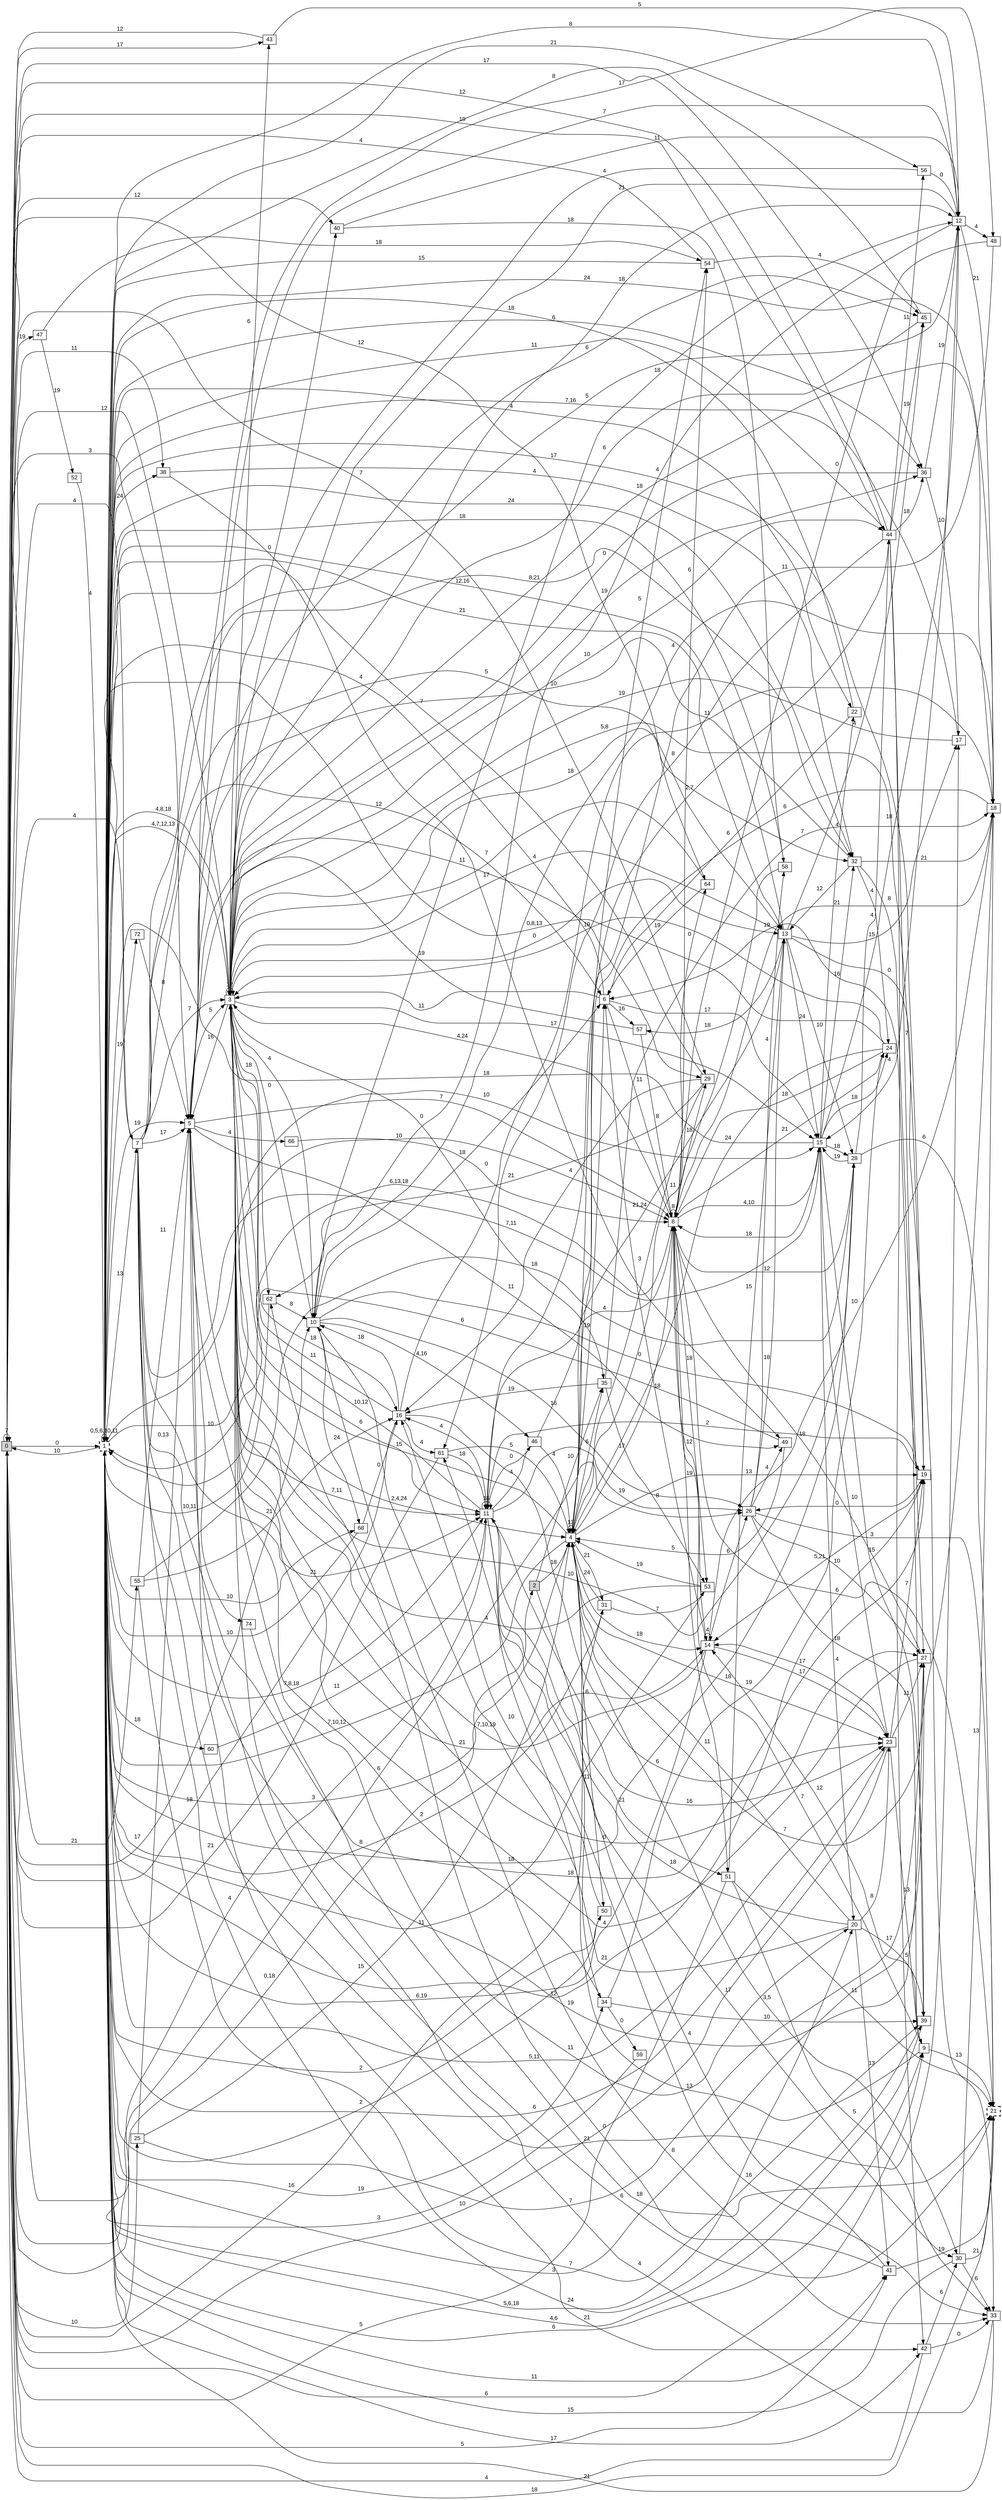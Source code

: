 digraph "NDFA" {
  rankdir=LR
  node [shape=box width=0.1 height=0.1 fontname=Arial]
  edge [fontname=Arial]
/* Estados */
 s0 [label="0" style="filled"] /* I:1 F:0 D:0 */
 s1 [label="1" style="bold,dashed"] /* I:0 F:1 D:0 */
 s2 [label="2" style="filled"] /* I:1 F:0 D:0 */
 s3 [label="3" ] /* I:0 F:0 D:0 */
 s4 [label="4" ] /* I:0 F:0 D:0 */
 s5 [label="5" ] /* I:0 F:0 D:0 */
 s6 [label="6" ] /* I:0 F:0 D:0 */
 s7 [label="7" ] /* I:0 F:0 D:0 */
 s8 [label="8" ] /* I:0 F:0 D:0 */
 s9 [label="9" ] /* I:0 F:0 D:0 */
 s10 [label="10" ] /* I:0 F:0 D:0 */
 s11 [label="11" ] /* I:0 F:0 D:0 */
 s12 [label="12" ] /* I:0 F:0 D:0 */
 s13 [label="13" ] /* I:0 F:0 D:0 */
 s14 [label="14" ] /* I:0 F:0 D:0 */
 s15 [label="15" ] /* I:0 F:0 D:0 */
 s16 [label="16" ] /* I:0 F:0 D:0 */
 s17 [label="17" ] /* I:0 F:0 D:0 */
 s18 [label="18" ] /* I:0 F:0 D:0 */
 s19 [label="19" ] /* I:0 F:0 D:0 */
 s20 [label="20" ] /* I:0 F:0 D:0 */
 s21 [label="21" style="bold,dashed"] /* I:0 F:1 D:0 */
 s22 [label="22" ] /* I:0 F:0 D:0 */
 s23 [label="23" ] /* I:0 F:0 D:0 */
 s24 [label="24" ] /* I:0 F:0 D:0 */
 s25 [label="25" ] /* I:0 F:0 D:0 */
 s26 [label="26" ] /* I:0 F:0 D:0 */
 s27 [label="27" ] /* I:0 F:0 D:0 */
 s28 [label="28" ] /* I:0 F:0 D:0 */
 s29 [label="29" ] /* I:0 F:0 D:0 */
 s30 [label="30" ] /* I:0 F:0 D:0 */
 s31 [label="31" ] /* I:0 F:0 D:0 */
 s32 [label="32" ] /* I:0 F:0 D:0 */
 s33 [label="33" ] /* I:0 F:0 D:0 */
 s34 [label="34" ] /* I:0 F:0 D:0 */
 s35 [label="35" ] /* I:0 F:0 D:0 */
 s36 [label="36" ] /* I:0 F:0 D:0 */
 s38 [label="38" ] /* I:0 F:0 D:0 */
 s39 [label="39" ] /* I:0 F:0 D:0 */
 s40 [label="40" ] /* I:0 F:0 D:0 */
 s41 [label="41" ] /* I:0 F:0 D:0 */
 s42 [label="42" ] /* I:0 F:0 D:0 */
 s43 [label="43" ] /* I:0 F:0 D:0 */
 s44 [label="44" ] /* I:0 F:0 D:0 */
 s45 [label="45" ] /* I:0 F:0 D:0 */
 s46 [label="46" ] /* I:0 F:0 D:0 */
 s47 [label="47" ] /* I:0 F:0 D:0 */
 s48 [label="48" ] /* I:0 F:0 D:0 */
 s49 [label="49" ] /* I:0 F:0 D:0 */
 s50 [label="50" ] /* I:0 F:0 D:0 */
 s51 [label="51" ] /* I:0 F:0 D:0 */
 s52 [label="52" ] /* I:0 F:0 D:0 */
 s53 [label="53" ] /* I:0 F:0 D:0 */
 s54 [label="54" ] /* I:0 F:0 D:0 */
 s55 [label="55" ] /* I:0 F:0 D:0 */
 s56 [label="56" ] /* I:0 F:0 D:0 */
 s57 [label="57" ] /* I:0 F:0 D:0 */
 s58 [label="58" ] /* I:0 F:0 D:0 */
 s59 [label="59" ] /* I:0 F:0 D:0 */
 s60 [label="60" ] /* I:0 F:0 D:0 */
 s61 [label="61" ] /* I:0 F:0 D:0 */
 s62 [label="62" ] /* I:0 F:0 D:0 */
 s64 [label="64" ] /* I:0 F:0 D:0 */
 s66 [label="66" ] /* I:0 F:0 D:0 */
 s68 [label="68" ] /* I:0 F:0 D:0 */
 s72 [label="72" ] /* I:0 F:0 D:0 */
 s74 [label="74" ] /* I:0 F:0 D:0 */
/* Transiciones */
  s0 -> s0 [label="7"]
  s0 -> s1 [label="0"]
  s0 -> s4 [label="0,18"]
  s0 -> s5 [label="3"]
  s0 -> s7 [label="4"]
  s0 -> s9 [label="6"]
  s0 -> s10 [label="17"]
  s0 -> s21 [label="18"]
  s0 -> s25 [label="10"]
  s0 -> s26 [label="6"]
  s0 -> s29 [label="7"]
  s0 -> s31 [label="16"]
  s0 -> s36 [label="17"]
  s0 -> s38 [label="11"]
  s0 -> s40 [label="12"]
  s0 -> s41 [label="5"]
  s0 -> s43 [label="17"]
  s0 -> s44 [label="19"]
  s0 -> s47 [label="19"]
  s0 -> s55 [label="21"]
  s0 -> s64 [label="12"]
  s1 -> s0 [label="10"]
  s1 -> s1 [label="0,5,6,10,11"]
  s1 -> s2 [label="3"]
  s1 -> s3 [label="4,7,12,13"]
  s1 -> s5 [label="19"]
  s1 -> s7 [label="13"]
  s1 -> s8 [label="10"]
  s1 -> s9 [label="6"]
  s1 -> s11 [label="7,8,18"]
  s1 -> s12 [label="8"]
  s1 -> s13 [label="21"]
  s1 -> s15 [label="10"]
  s1 -> s19 [label="12"]
  s1 -> s20 [label="5,6,18"]
  s1 -> s22 [label="4"]
  s1 -> s23 [label="5,11"]
  s1 -> s28 [label="18"]
  s1 -> s31 [label="8"]
  s1 -> s32 [label="24"]
  s1 -> s34 [label="19"]
  s1 -> s36 [label="6"]
  s1 -> s38 [label="24"]
  s1 -> s41 [label="11"]
  s1 -> s42 [label="17"]
  s1 -> s44 [label="11"]
  s1 -> s50 [label="2"]
  s1 -> s56 [label="21"]
  s1 -> s60 [label="18"]
  s1 -> s68 [label="10"]
  s1 -> s72 [label="19"]
  s2 -> s4 [label="18"]
  s2 -> s35 [label="10"]
  s2 -> s51 [label="21"]
  s3 -> s0 [label="12"]
  s3 -> s1 [label="4,8,18"]
  s3 -> s3 [label="12"]
  s3 -> s4 [label="2,4,24"]
  s3 -> s5 [label="16"]
  s3 -> s10 [label="4"]
  s3 -> s11 [label="6"]
  s3 -> s12 [label="18"]
  s3 -> s13 [label="0"]
  s3 -> s14 [label="7,10,19"]
  s3 -> s15 [label="17"]
  s3 -> s16 [label="18"]
  s3 -> s19 [label="5,8"]
  s3 -> s20 [label="11"]
  s3 -> s27 [label="0"]
  s3 -> s32 [label="18"]
  s3 -> s35 [label="0"]
  s3 -> s36 [label="19"]
  s3 -> s40 [label="0"]
  s3 -> s43 [label="6"]
  s3 -> s44 [label="10"]
  s3 -> s62 [label="18"]
  s4 -> s1 [label="7,10,12"]
  s4 -> s3 [label="15"]
  s4 -> s4 [label="13"]
  s4 -> s6 [label="19"]
  s4 -> s8 [label="17"]
  s4 -> s14 [label="18"]
  s4 -> s18 [label="7"]
  s4 -> s19 [label="13"]
  s4 -> s23 [label="18"]
  s4 -> s30 [label="3,5"]
  s4 -> s31 [label="21"]
  s4 -> s34 [label="11"]
  s4 -> s35 [label="6"]
  s4 -> s50 [label="6"]
  s4 -> s54 [label="5"]
  s5 -> s3 [label="5"]
  s5 -> s8 [label="7"]
  s5 -> s11 [label="7,11"]
  s5 -> s12 [label="7"]
  s5 -> s21 [label="6"]
  s5 -> s29 [label="11"]
  s5 -> s42 [label="21"]
  s5 -> s45 [label="6"]
  s5 -> s48 [label="17"]
  s5 -> s49 [label="11"]
  s5 -> s66 [label="4"]
  s5 -> s74 [label="10"]
  s6 -> s1 [label="4"]
  s6 -> s3 [label="11"]
  s6 -> s8 [label="11"]
  s6 -> s15 [label="17"]
  s6 -> s57 [label="16"]
  s7 -> s0 [label="4"]
  s7 -> s3 [label="7"]
  s7 -> s5 [label="17"]
  s7 -> s6 [label="12"]
  s7 -> s11 [label="21"]
  s7 -> s12 [label="5"]
  s7 -> s13 [label="5"]
  s7 -> s15 [label="7,11"]
  s7 -> s17 [label="21"]
  s7 -> s19 [label="18"]
  s7 -> s27 [label="19"]
  s7 -> s32 [label="8,21"]
  s7 -> s39 [label="24"]
  s8 -> s1 [label="6,13,18"]
  s8 -> s3 [label="4,24"]
  s8 -> s8 [label="8"]
  s8 -> s14 [label="12"]
  s8 -> s15 [label="4,10"]
  s8 -> s24 [label="21"]
  s8 -> s29 [label="18"]
  s8 -> s51 [label="19"]
  s8 -> s53 [label="18"]
  s8 -> s54 [label="6"]
  s8 -> s64 [label="0"]
  s9 -> s8 [label="7"]
  s9 -> s14 [label="12"]
  s9 -> s21 [label="13"]
  s9 -> s61 [label="13"]
  s10 -> s3 [label="0"]
  s10 -> s6 [label="18"]
  s10 -> s12 [label="18"]
  s10 -> s19 [label="0"]
  s10 -> s26 [label="16"]
  s10 -> s33 [label="8"]
  s10 -> s46 [label="4,16"]
  s10 -> s68 [label="24"]
  s11 -> s0 [label="4"]
  s11 -> s3 [label="10,12"]
  s11 -> s11 [label="18"]
  s11 -> s13 [label="21,24"]
  s11 -> s16 [label="4"]
  s11 -> s19 [label="2"]
  s11 -> s23 [label="16"]
  s11 -> s26 [label="19"]
  s11 -> s30 [label="17"]
  s11 -> s33 [label="16"]
  s11 -> s46 [label="4"]
  s12 -> s3 [label="21"]
  s12 -> s10 [label="4"]
  s12 -> s15 [label="4"]
  s12 -> s18 [label="21"]
  s12 -> s48 [label="4"]
  s13 -> s1 [label="12,16"]
  s13 -> s3 [label="4"]
  s13 -> s15 [label="24"]
  s13 -> s17 [label="15"]
  s13 -> s28 [label="10"]
  s13 -> s33 [label="0"]
  s13 -> s45 [label="4"]
  s13 -> s57 [label="18"]
  s14 -> s1 [label="6,19"]
  s14 -> s5 [label="21"]
  s14 -> s6 [label="18"]
  s14 -> s14 [label="4"]
  s14 -> s18 [label="10"]
  s14 -> s23 [label="17"]
  s14 -> s26 [label="6"]
  s15 -> s1 [label="18"]
  s15 -> s8 [label="18"]
  s15 -> s12 [label="18"]
  s15 -> s20 [label="4"]
  s15 -> s22 [label="4"]
  s15 -> s23 [label="10"]
  s15 -> s24 [label="18"]
  s15 -> s28 [label="18"]
  s15 -> s32 [label="16"]
  s15 -> s39 [label="15"]
  s16 -> s0 [label="18"]
  s16 -> s3 [label="11"]
  s16 -> s10 [label="18"]
  s16 -> s18 [label="11"]
  s16 -> s23 [label="6"]
  s16 -> s61 [label="4"]
  s17 -> s1 [label="7,16"]
  s17 -> s3 [label="19"]
  s18 -> s1 [label="24"]
  s18 -> s3 [label="18"]
  s18 -> s4 [label="6"]
  s18 -> s8 [label="21"]
  s18 -> s10 [label="4"]
  s19 -> s1 [label="17"]
  s19 -> s6 [label="19"]
  s19 -> s14 [label="5,21"]
  s19 -> s26 [label="0"]
  s20 -> s4 [label="11"]
  s20 -> s10 [label="21"]
  s20 -> s11 [label="18"]
  s20 -> s23 [label="8"]
  s20 -> s39 [label="17"]
  s20 -> s41 [label="13"]
  s21 -> s8 [label="6"]
  s22 -> s1 [label="18"]
  s22 -> s6 [label="6"]
  s23 -> s0 [label="10"]
  s23 -> s1 [label="6"]
  s23 -> s9 [label="13"]
  s23 -> s14 [label="17"]
  s23 -> s19 [label="7"]
  s23 -> s27 [label="11"]
  s24 -> s1 [label="0,8,13"]
  s24 -> s3 [label="19"]
  s24 -> s4 [label="24"]
  s24 -> s8 [label="18"]
  s25 -> s4 [label="15"]
  s25 -> s5 [label="0,13"]
  s25 -> s27 [label="7"]
  s26 -> s9 [label="18"]
  s26 -> s13 [label="18"]
  s26 -> s21 [label="3"]
  s26 -> s27 [label="10"]
  s26 -> s49 [label="4"]
  s26 -> s58 [label="4"]
  s27 -> s1 [label="3"]
  s27 -> s3 [label="4"]
  s27 -> s8 [label="18"]
  s28 -> s3 [label="10"]
  s28 -> s8 [label="12"]
  s28 -> s15 [label="19"]
  s28 -> s21 [label="6"]
  s28 -> s44 [label="4"]
  s29 -> s1 [label="7"]
  s29 -> s4 [label="3"]
  s29 -> s16 [label="4"]
  s29 -> s62 [label="21"]
  s30 -> s1 [label="15"]
  s30 -> s18 [label="13"]
  s30 -> s21 [label="21"]
  s30 -> s33 [label="6"]
  s31 -> s4 [label="24"]
  s31 -> s53 [label="7"]
  s32 -> s5 [label="10"]
  s32 -> s13 [label="12"]
  s32 -> s18 [label="21"]
  s32 -> s24 [label="4"]
  s32 -> s27 [label="8"]
  s33 -> s1 [label="21"]
  s33 -> s3 [label="4"]
  s34 -> s3 [label="2"]
  s34 -> s24 [label="19"]
  s34 -> s39 [label="10"]
  s34 -> s59 [label="0"]
  s35 -> s16 [label="19"]
  s35 -> s18 [label="7"]
  s35 -> s53 [label="8"]
  s36 -> s3 [label="0"]
  s36 -> s12 [label="19"]
  s36 -> s17 [label="10"]
  s38 -> s32 [label="4"]
  s38 -> s49 [label="17"]
  s39 -> s1 [label="4,6"]
  s40 -> s12 [label="11"]
  s40 -> s58 [label="18"]
  s41 -> s11 [label="4"]
  s41 -> s21 [label="19"]
  s41 -> s62 [label="0"]
  s42 -> s0 [label="4"]
  s42 -> s30 [label="6"]
  s42 -> s33 [label="0"]
  s43 -> s0 [label="12"]
  s43 -> s12 [label="5"]
  s44 -> s0 [label="12"]
  s44 -> s11 [label="2,7"]
  s44 -> s36 [label="18"]
  s44 -> s39 [label="7"]
  s44 -> s42 [label="5"]
  s44 -> s45 [label="19"]
  s44 -> s56 [label="11"]
  s44 -> s61 [label="8"]
  s45 -> s1 [label="8"]
  s45 -> s3 [label="6"]
  s46 -> s4 [label="4"]
  s46 -> s8 [label="4"]
  s46 -> s11 [label="0"]
  s47 -> s52 [label="19"]
  s47 -> s54 [label="18"]
  s48 -> s4 [label="11"]
  s48 -> s8 [label="0"]
  s49 -> s1 [label="6"]
  s49 -> s4 [label="5"]
  s50 -> s1 [label="2"]
  s50 -> s16 [label="10"]
  s51 -> s0 [label="5"]
  s51 -> s13 [label="15"]
  s51 -> s21 [label="11"]
  s51 -> s33 [label="5"]
  s52 -> s1 [label="4"]
  s53 -> s1 [label="11"]
  s53 -> s3 [label="4"]
  s53 -> s4 [label="19"]
  s54 -> s0 [label="4"]
  s54 -> s1 [label="15"]
  s54 -> s45 [label="4"]
  s55 -> s5 [label="11"]
  s55 -> s16 [label="21"]
  s55 -> s28 [label="18"]
  s55 -> s39 [label="7"]
  s56 -> s3 [label="4"]
  s56 -> s12 [label="0"]
  s57 -> s5 [label="19"]
  s57 -> s8 [label="8"]
  s58 -> s1 [label="18"]
  s58 -> s4 [label="11"]
  s59 -> s1 [label="3"]
  s60 -> s11 [label="11"]
  s61 -> s0 [label="21"]
  s61 -> s4 [label="5"]
  s61 -> s11 [label="18"]
  s62 -> s1 [label="10,11"]
  s62 -> s10 [label="8"]
  s64 -> s3 [label="7"]
  s64 -> s6 [label="19"]
  s66 -> s8 [label="0"]
  s68 -> s1 [label="10"]
  s68 -> s16 [label="0"]
  s72 -> s5 [label="8"]
  s74 -> s21 [label="18"]
}
